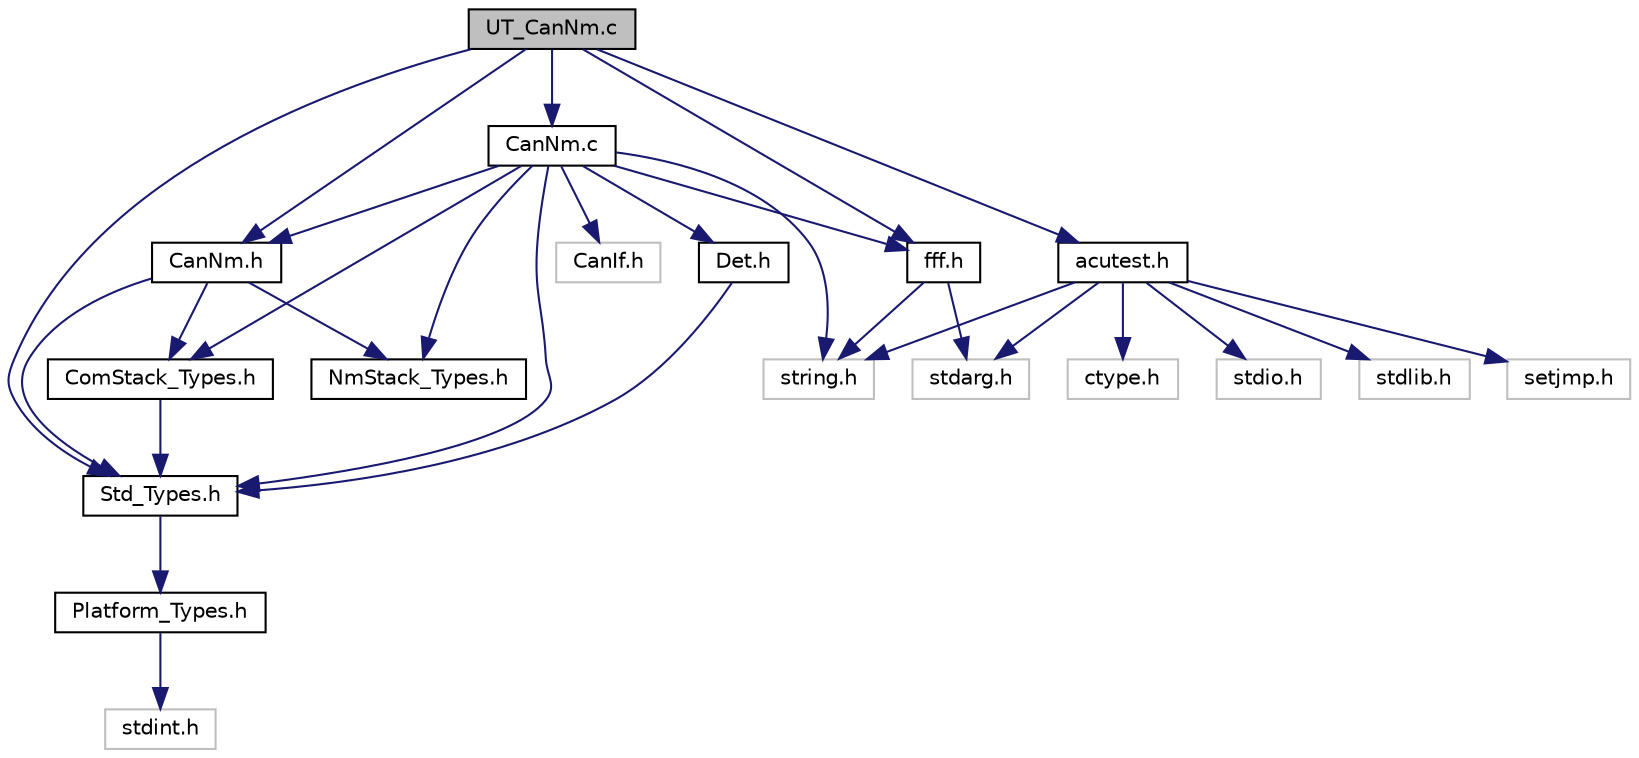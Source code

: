 digraph "UT_CanNm.c"
{
  edge [fontname="Helvetica",fontsize="10",labelfontname="Helvetica",labelfontsize="10"];
  node [fontname="Helvetica",fontsize="10",shape=record];
  Node1 [label="UT_CanNm.c",height=0.2,width=0.4,color="black", fillcolor="grey75", style="filled", fontcolor="black"];
  Node1 -> Node2 [color="midnightblue",fontsize="10",style="solid"];
  Node2 [label="Std_Types.h",height=0.2,width=0.4,color="black", fillcolor="white", style="filled",URL="$Std__Types_8h_source.html"];
  Node2 -> Node3 [color="midnightblue",fontsize="10",style="solid"];
  Node3 [label="Platform_Types.h",height=0.2,width=0.4,color="black", fillcolor="white", style="filled",URL="$Platform__Types_8h_source.html"];
  Node3 -> Node4 [color="midnightblue",fontsize="10",style="solid"];
  Node4 [label="stdint.h",height=0.2,width=0.4,color="grey75", fillcolor="white", style="filled"];
  Node1 -> Node5 [color="midnightblue",fontsize="10",style="solid"];
  Node5 [label="acutest.h",height=0.2,width=0.4,color="black", fillcolor="white", style="filled",URL="$acutest_8h_source.html"];
  Node5 -> Node6 [color="midnightblue",fontsize="10",style="solid"];
  Node6 [label="ctype.h",height=0.2,width=0.4,color="grey75", fillcolor="white", style="filled"];
  Node5 -> Node7 [color="midnightblue",fontsize="10",style="solid"];
  Node7 [label="stdarg.h",height=0.2,width=0.4,color="grey75", fillcolor="white", style="filled"];
  Node5 -> Node8 [color="midnightblue",fontsize="10",style="solid"];
  Node8 [label="stdio.h",height=0.2,width=0.4,color="grey75", fillcolor="white", style="filled"];
  Node5 -> Node9 [color="midnightblue",fontsize="10",style="solid"];
  Node9 [label="stdlib.h",height=0.2,width=0.4,color="grey75", fillcolor="white", style="filled"];
  Node5 -> Node10 [color="midnightblue",fontsize="10",style="solid"];
  Node10 [label="string.h",height=0.2,width=0.4,color="grey75", fillcolor="white", style="filled"];
  Node5 -> Node11 [color="midnightblue",fontsize="10",style="solid"];
  Node11 [label="setjmp.h",height=0.2,width=0.4,color="grey75", fillcolor="white", style="filled"];
  Node1 -> Node12 [color="midnightblue",fontsize="10",style="solid"];
  Node12 [label="fff.h",height=0.2,width=0.4,color="black", fillcolor="white", style="filled",URL="$fff_8h_source.html"];
  Node12 -> Node7 [color="midnightblue",fontsize="10",style="solid"];
  Node12 -> Node10 [color="midnightblue",fontsize="10",style="solid"];
  Node1 -> Node13 [color="midnightblue",fontsize="10",style="solid"];
  Node13 [label="CanNm.h",height=0.2,width=0.4,color="black", fillcolor="white", style="filled",URL="$CanNm_8h.html",tooltip="Can Network Management Module. "];
  Node13 -> Node2 [color="midnightblue",fontsize="10",style="solid"];
  Node13 -> Node14 [color="midnightblue",fontsize="10",style="solid"];
  Node14 [label="ComStack_Types.h",height=0.2,width=0.4,color="black", fillcolor="white", style="filled",URL="$ComStack__Types_8h_source.html"];
  Node14 -> Node2 [color="midnightblue",fontsize="10",style="solid"];
  Node13 -> Node15 [color="midnightblue",fontsize="10",style="solid"];
  Node15 [label="NmStack_Types.h",height=0.2,width=0.4,color="black", fillcolor="white", style="filled",URL="$NmStack__Types_8h_source.html"];
  Node1 -> Node16 [color="midnightblue",fontsize="10",style="solid"];
  Node16 [label="CanNm.c",height=0.2,width=0.4,color="black", fillcolor="white", style="filled",URL="$CanNm_8c.html",tooltip="Can Network Management Module. "];
  Node16 -> Node10 [color="midnightblue",fontsize="10",style="solid"];
  Node16 -> Node2 [color="midnightblue",fontsize="10",style="solid"];
  Node16 -> Node14 [color="midnightblue",fontsize="10",style="solid"];
  Node16 -> Node17 [color="midnightblue",fontsize="10",style="solid"];
  Node17 [label="Det.h",height=0.2,width=0.4,color="black", fillcolor="white", style="filled",URL="$Det_8h_source.html"];
  Node17 -> Node2 [color="midnightblue",fontsize="10",style="solid"];
  Node16 -> Node15 [color="midnightblue",fontsize="10",style="solid"];
  Node16 -> Node18 [color="midnightblue",fontsize="10",style="solid"];
  Node18 [label="CanIf.h",height=0.2,width=0.4,color="grey75", fillcolor="white", style="filled"];
  Node16 -> Node13 [color="midnightblue",fontsize="10",style="solid"];
  Node16 -> Node12 [color="midnightblue",fontsize="10",style="solid"];
}
